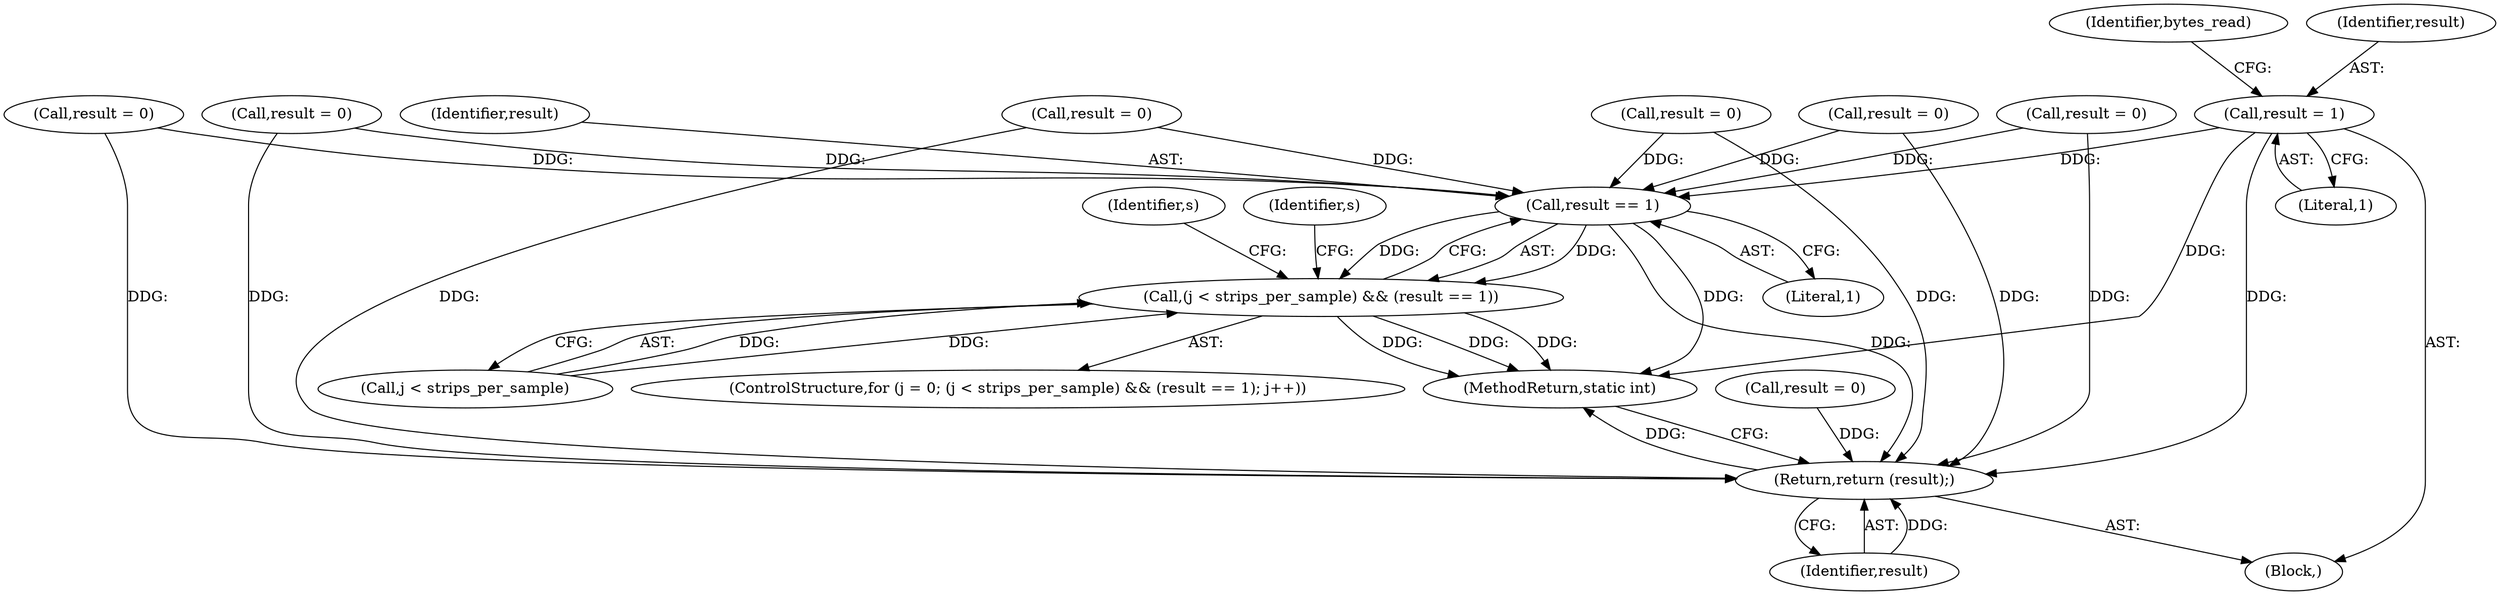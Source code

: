 digraph "1_libtiff_43c0b81a818640429317c80fea1e66771e85024b#diff-c8b4b355f9b5c06d585b23138e1c185f_1@del" {
"1000117" [label="(Call,result = 1)"];
"1000356" [label="(Call,result == 1)"];
"1000352" [label="(Call,(j < strips_per_sample) && (result == 1))"];
"1000630" [label="(Return,return (result);)"];
"1000110" [label="(Block,)"];
"1000607" [label="(Identifier,s)"];
"1000117" [label="(Call,result = 1)"];
"1000348" [label="(ControlStructure,for (j = 0; (j < strips_per_sample) && (result == 1); j++))"];
"1000572" [label="(Call,result = 0)"];
"1000418" [label="(Call,result = 0)"];
"1000119" [label="(Literal,1)"];
"1000520" [label="(Call,result = 0)"];
"1000122" [label="(Identifier,bytes_read)"];
"1000352" [label="(Call,(j < strips_per_sample) && (result == 1))"];
"1000630" [label="(Return,return (result);)"];
"1000496" [label="(Call,result = 0)"];
"1000118" [label="(Identifier,result)"];
"1000632" [label="(MethodReturn,static int)"];
"1000468" [label="(Call,result = 0)"];
"1000356" [label="(Call,result == 1)"];
"1000358" [label="(Literal,1)"];
"1000357" [label="(Identifier,result)"];
"1000582" [label="(Call,result = 0)"];
"1000353" [label="(Call,j < strips_per_sample)"];
"1000364" [label="(Identifier,s)"];
"1000631" [label="(Identifier,result)"];
"1000544" [label="(Call,result = 0)"];
"1000117" -> "1000110"  [label="AST: "];
"1000117" -> "1000119"  [label="CFG: "];
"1000118" -> "1000117"  [label="AST: "];
"1000119" -> "1000117"  [label="AST: "];
"1000122" -> "1000117"  [label="CFG: "];
"1000117" -> "1000632"  [label="DDG: "];
"1000117" -> "1000356"  [label="DDG: "];
"1000117" -> "1000630"  [label="DDG: "];
"1000356" -> "1000352"  [label="AST: "];
"1000356" -> "1000358"  [label="CFG: "];
"1000357" -> "1000356"  [label="AST: "];
"1000358" -> "1000356"  [label="AST: "];
"1000352" -> "1000356"  [label="CFG: "];
"1000356" -> "1000632"  [label="DDG: "];
"1000356" -> "1000352"  [label="DDG: "];
"1000356" -> "1000352"  [label="DDG: "];
"1000496" -> "1000356"  [label="DDG: "];
"1000520" -> "1000356"  [label="DDG: "];
"1000544" -> "1000356"  [label="DDG: "];
"1000418" -> "1000356"  [label="DDG: "];
"1000572" -> "1000356"  [label="DDG: "];
"1000582" -> "1000356"  [label="DDG: "];
"1000356" -> "1000630"  [label="DDG: "];
"1000352" -> "1000348"  [label="AST: "];
"1000352" -> "1000353"  [label="CFG: "];
"1000353" -> "1000352"  [label="AST: "];
"1000364" -> "1000352"  [label="CFG: "];
"1000607" -> "1000352"  [label="CFG: "];
"1000352" -> "1000632"  [label="DDG: "];
"1000352" -> "1000632"  [label="DDG: "];
"1000352" -> "1000632"  [label="DDG: "];
"1000353" -> "1000352"  [label="DDG: "];
"1000353" -> "1000352"  [label="DDG: "];
"1000630" -> "1000110"  [label="AST: "];
"1000630" -> "1000631"  [label="CFG: "];
"1000631" -> "1000630"  [label="AST: "];
"1000632" -> "1000630"  [label="CFG: "];
"1000630" -> "1000632"  [label="DDG: "];
"1000631" -> "1000630"  [label="DDG: "];
"1000496" -> "1000630"  [label="DDG: "];
"1000468" -> "1000630"  [label="DDG: "];
"1000520" -> "1000630"  [label="DDG: "];
"1000544" -> "1000630"  [label="DDG: "];
"1000418" -> "1000630"  [label="DDG: "];
"1000572" -> "1000630"  [label="DDG: "];
"1000582" -> "1000630"  [label="DDG: "];
}
